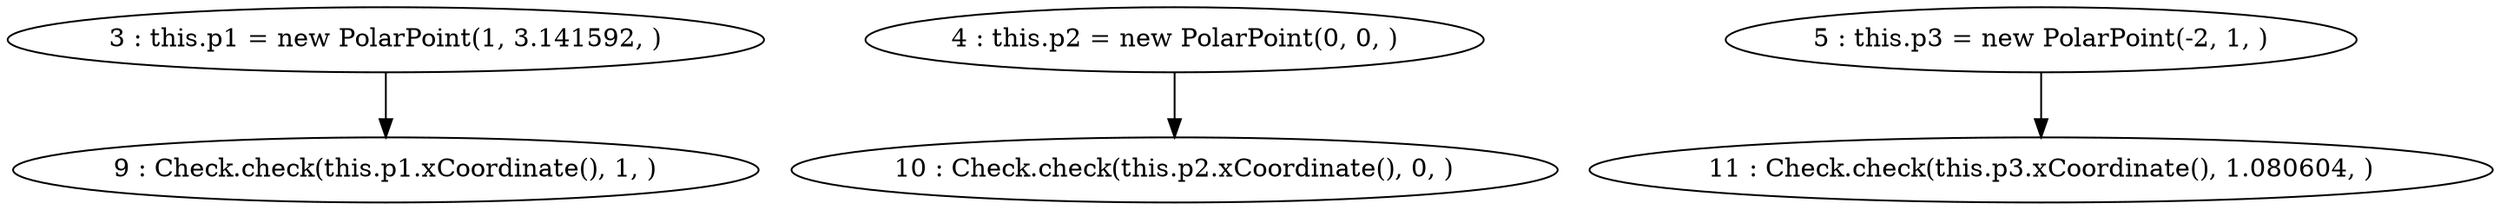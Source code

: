 digraph G {
"3 : this.p1 = new PolarPoint(1, 3.141592, )"
"3 : this.p1 = new PolarPoint(1, 3.141592, )" -> "9 : Check.check(this.p1.xCoordinate(), 1, )"
"4 : this.p2 = new PolarPoint(0, 0, )"
"4 : this.p2 = new PolarPoint(0, 0, )" -> "10 : Check.check(this.p2.xCoordinate(), 0, )"
"5 : this.p3 = new PolarPoint(-2, 1, )"
"5 : this.p3 = new PolarPoint(-2, 1, )" -> "11 : Check.check(this.p3.xCoordinate(), 1.080604, )"
"9 : Check.check(this.p1.xCoordinate(), 1, )"
"10 : Check.check(this.p2.xCoordinate(), 0, )"
"11 : Check.check(this.p3.xCoordinate(), 1.080604, )"
}